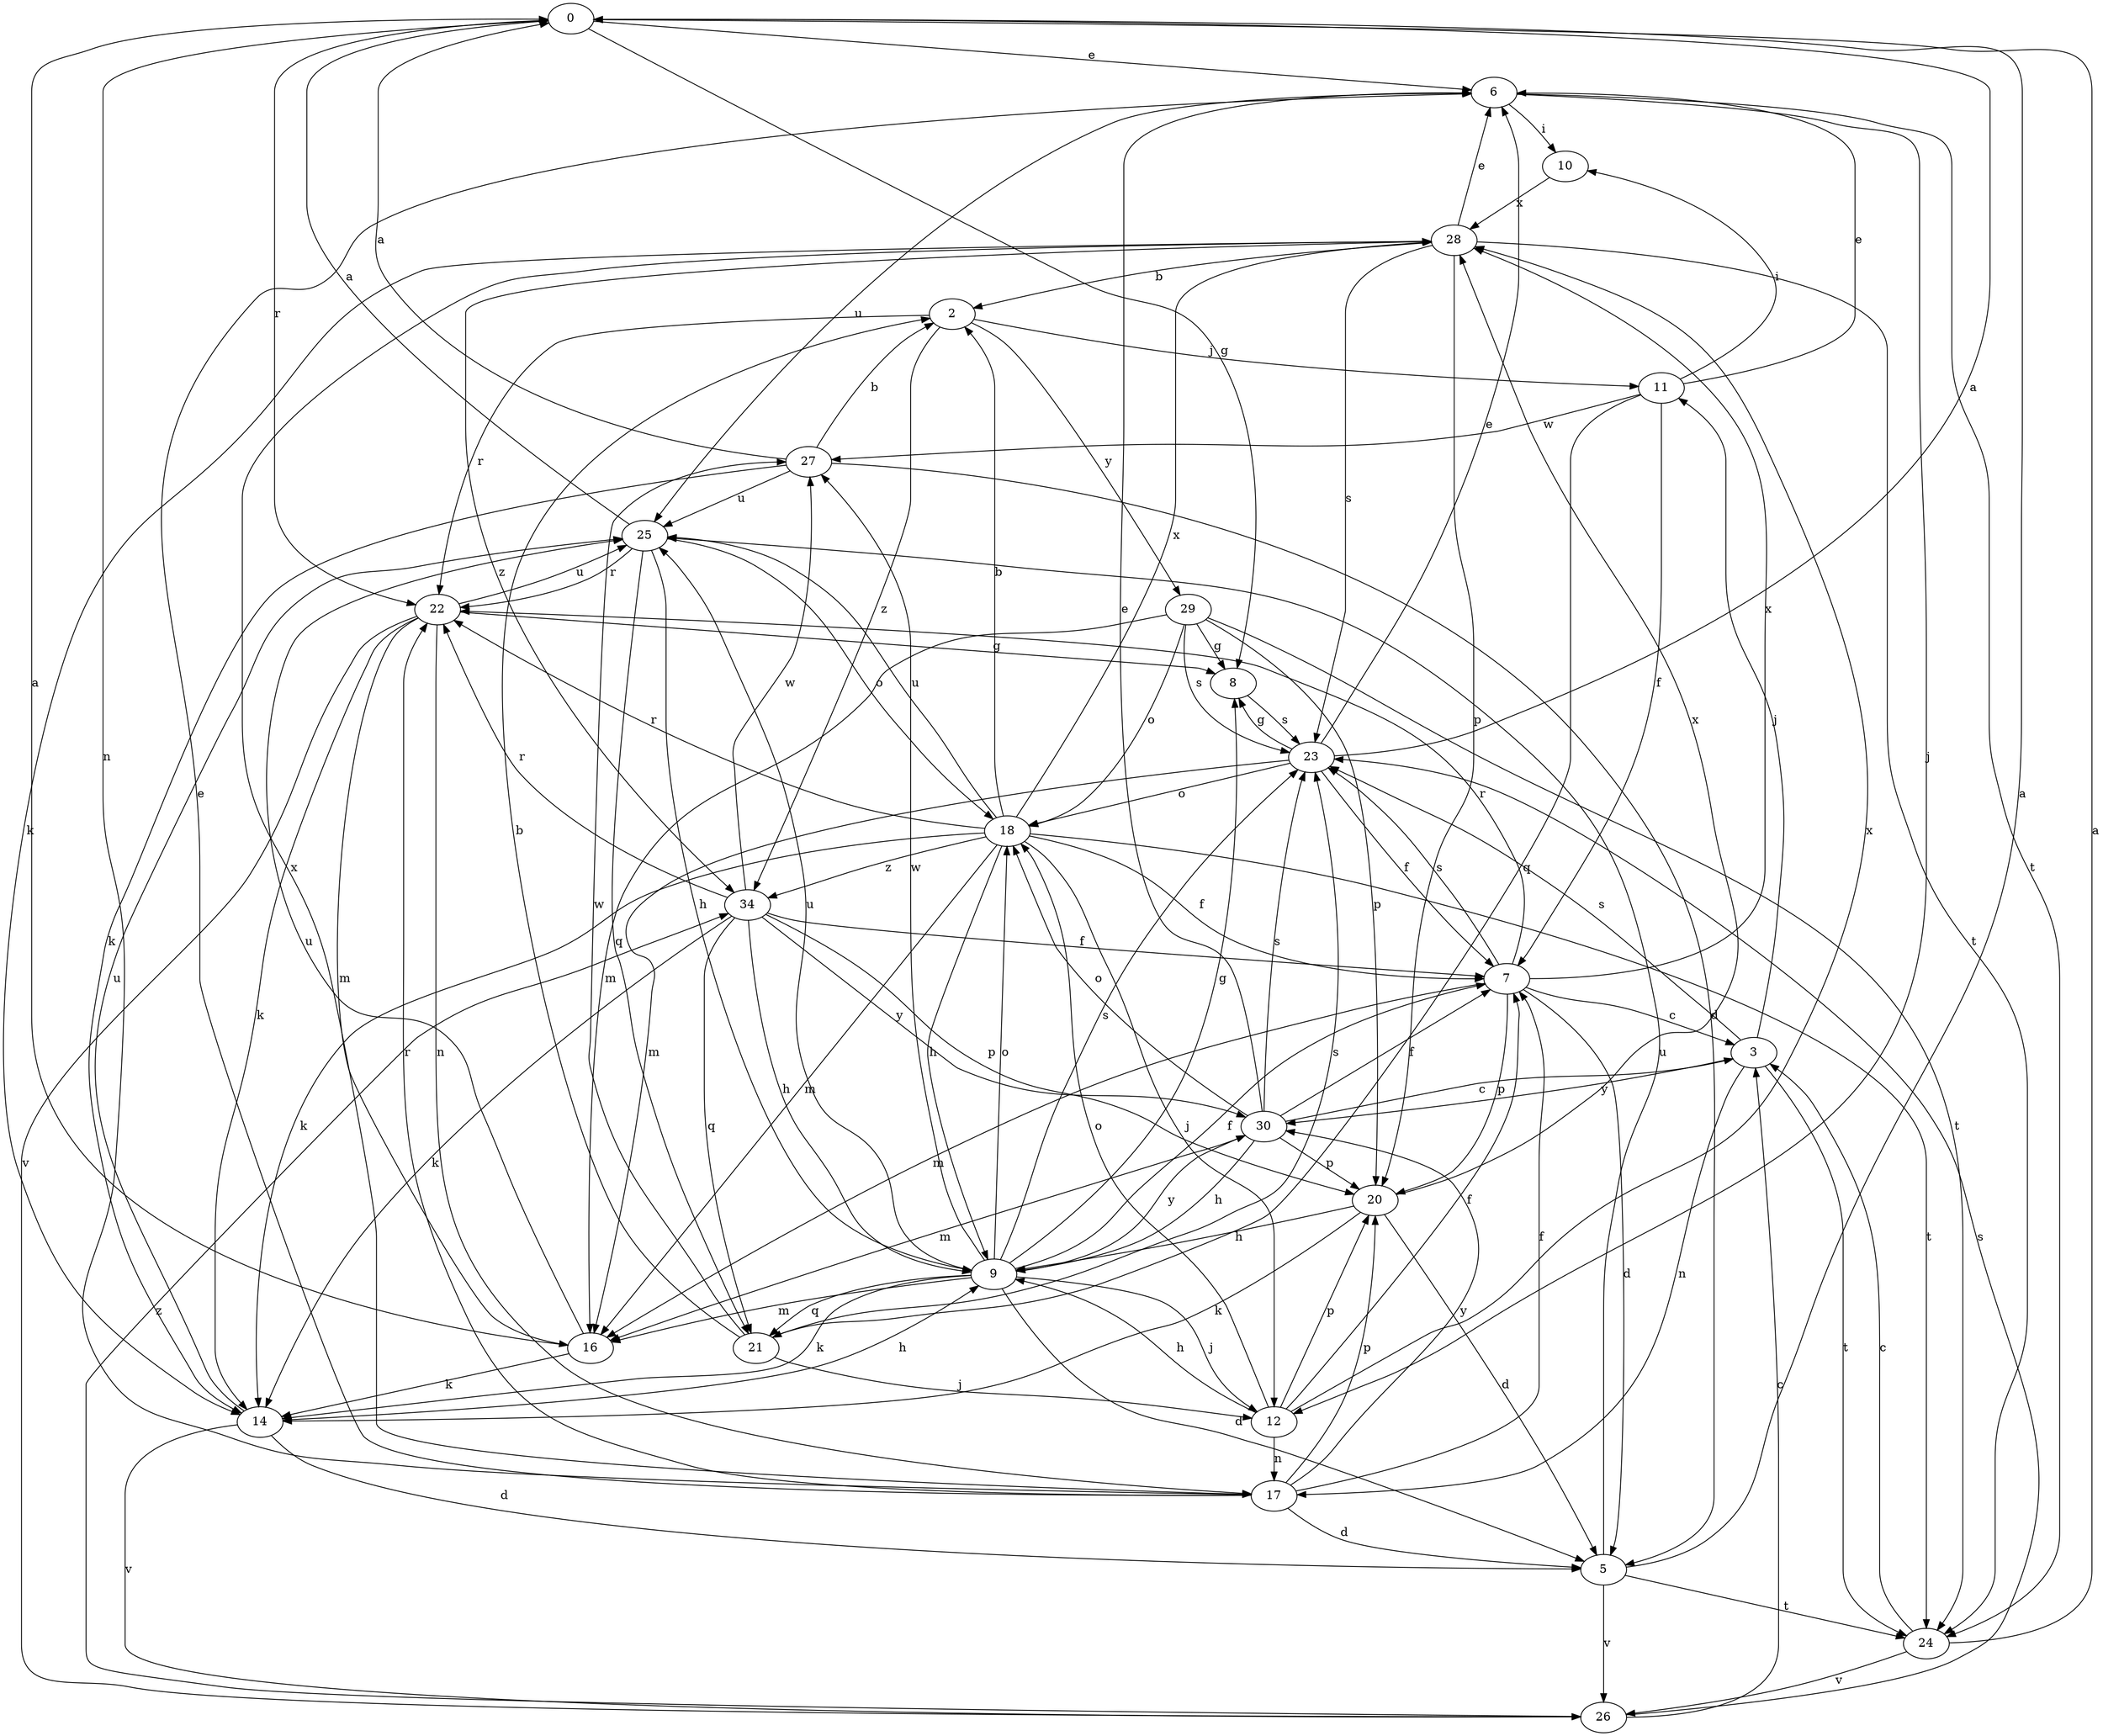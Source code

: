 strict digraph  {
0;
2;
3;
5;
6;
7;
8;
9;
10;
11;
12;
14;
16;
17;
18;
20;
21;
22;
23;
24;
25;
26;
27;
28;
29;
30;
34;
0 -> 6  [label=e];
0 -> 8  [label=g];
0 -> 17  [label=n];
0 -> 22  [label=r];
2 -> 11  [label=j];
2 -> 22  [label=r];
2 -> 29  [label=y];
2 -> 34  [label=z];
3 -> 11  [label=j];
3 -> 17  [label=n];
3 -> 23  [label=s];
3 -> 24  [label=t];
3 -> 30  [label=y];
5 -> 0  [label=a];
5 -> 24  [label=t];
5 -> 25  [label=u];
5 -> 26  [label=v];
6 -> 10  [label=i];
6 -> 12  [label=j];
6 -> 24  [label=t];
6 -> 25  [label=u];
7 -> 3  [label=c];
7 -> 5  [label=d];
7 -> 16  [label=m];
7 -> 20  [label=p];
7 -> 22  [label=r];
7 -> 23  [label=s];
7 -> 28  [label=x];
8 -> 23  [label=s];
9 -> 5  [label=d];
9 -> 7  [label=f];
9 -> 8  [label=g];
9 -> 12  [label=j];
9 -> 14  [label=k];
9 -> 16  [label=m];
9 -> 18  [label=o];
9 -> 21  [label=q];
9 -> 23  [label=s];
9 -> 25  [label=u];
9 -> 27  [label=w];
9 -> 30  [label=y];
10 -> 28  [label=x];
11 -> 6  [label=e];
11 -> 7  [label=f];
11 -> 10  [label=i];
11 -> 21  [label=q];
11 -> 27  [label=w];
12 -> 7  [label=f];
12 -> 9  [label=h];
12 -> 17  [label=n];
12 -> 18  [label=o];
12 -> 20  [label=p];
12 -> 28  [label=x];
14 -> 5  [label=d];
14 -> 9  [label=h];
14 -> 25  [label=u];
14 -> 26  [label=v];
16 -> 0  [label=a];
16 -> 14  [label=k];
16 -> 25  [label=u];
17 -> 5  [label=d];
17 -> 6  [label=e];
17 -> 7  [label=f];
17 -> 20  [label=p];
17 -> 22  [label=r];
17 -> 28  [label=x];
17 -> 30  [label=y];
18 -> 2  [label=b];
18 -> 7  [label=f];
18 -> 9  [label=h];
18 -> 12  [label=j];
18 -> 14  [label=k];
18 -> 16  [label=m];
18 -> 22  [label=r];
18 -> 24  [label=t];
18 -> 25  [label=u];
18 -> 28  [label=x];
18 -> 34  [label=z];
20 -> 5  [label=d];
20 -> 9  [label=h];
20 -> 14  [label=k];
20 -> 28  [label=x];
21 -> 2  [label=b];
21 -> 12  [label=j];
21 -> 23  [label=s];
21 -> 27  [label=w];
22 -> 8  [label=g];
22 -> 14  [label=k];
22 -> 16  [label=m];
22 -> 17  [label=n];
22 -> 25  [label=u];
22 -> 26  [label=v];
23 -> 0  [label=a];
23 -> 6  [label=e];
23 -> 7  [label=f];
23 -> 8  [label=g];
23 -> 16  [label=m];
23 -> 18  [label=o];
24 -> 0  [label=a];
24 -> 3  [label=c];
24 -> 26  [label=v];
25 -> 0  [label=a];
25 -> 9  [label=h];
25 -> 18  [label=o];
25 -> 21  [label=q];
25 -> 22  [label=r];
26 -> 3  [label=c];
26 -> 23  [label=s];
26 -> 34  [label=z];
27 -> 0  [label=a];
27 -> 2  [label=b];
27 -> 5  [label=d];
27 -> 14  [label=k];
27 -> 25  [label=u];
28 -> 2  [label=b];
28 -> 6  [label=e];
28 -> 14  [label=k];
28 -> 20  [label=p];
28 -> 23  [label=s];
28 -> 24  [label=t];
28 -> 34  [label=z];
29 -> 8  [label=g];
29 -> 16  [label=m];
29 -> 18  [label=o];
29 -> 20  [label=p];
29 -> 23  [label=s];
29 -> 24  [label=t];
30 -> 3  [label=c];
30 -> 6  [label=e];
30 -> 7  [label=f];
30 -> 9  [label=h];
30 -> 16  [label=m];
30 -> 18  [label=o];
30 -> 20  [label=p];
30 -> 23  [label=s];
34 -> 7  [label=f];
34 -> 9  [label=h];
34 -> 14  [label=k];
34 -> 20  [label=p];
34 -> 21  [label=q];
34 -> 22  [label=r];
34 -> 27  [label=w];
34 -> 30  [label=y];
}

